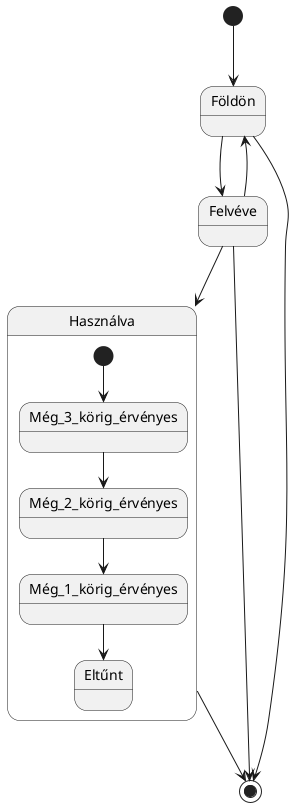
'https://plantuml.com/state-diagram
@startuml
scale 350 width


@startuml
[*] --> Földön
Földön --> Felvéve
Felvéve --> Földön
Felvéve --> Használva
state Használva {
 [*] --> Még_3_körig_érvényes
 Még_3_körig_érvényes --> Még_2_körig_érvényes
 Még_2_körig_érvényes --> Még_1_körig_érvényes
 Még_1_körig_érvényes --> Eltűnt
}

Használva --> [*]
Felvéve --> [*]
Földön --> [*]

@enduml
